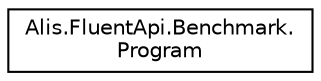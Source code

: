 digraph "Graphical Class Hierarchy"
{
 // LATEX_PDF_SIZE
  edge [fontname="Helvetica",fontsize="10",labelfontname="Helvetica",labelfontsize="10"];
  node [fontname="Helvetica",fontsize="10",shape=record];
  rankdir="LR";
  Node0 [label="Alis.FluentApi.Benchmark.\lProgram",height=0.2,width=0.4,color="black", fillcolor="white", style="filled",URL="$class_alis_1_1_fluent_api_1_1_benchmark_1_1_program.html",tooltip="The program class"];
}
